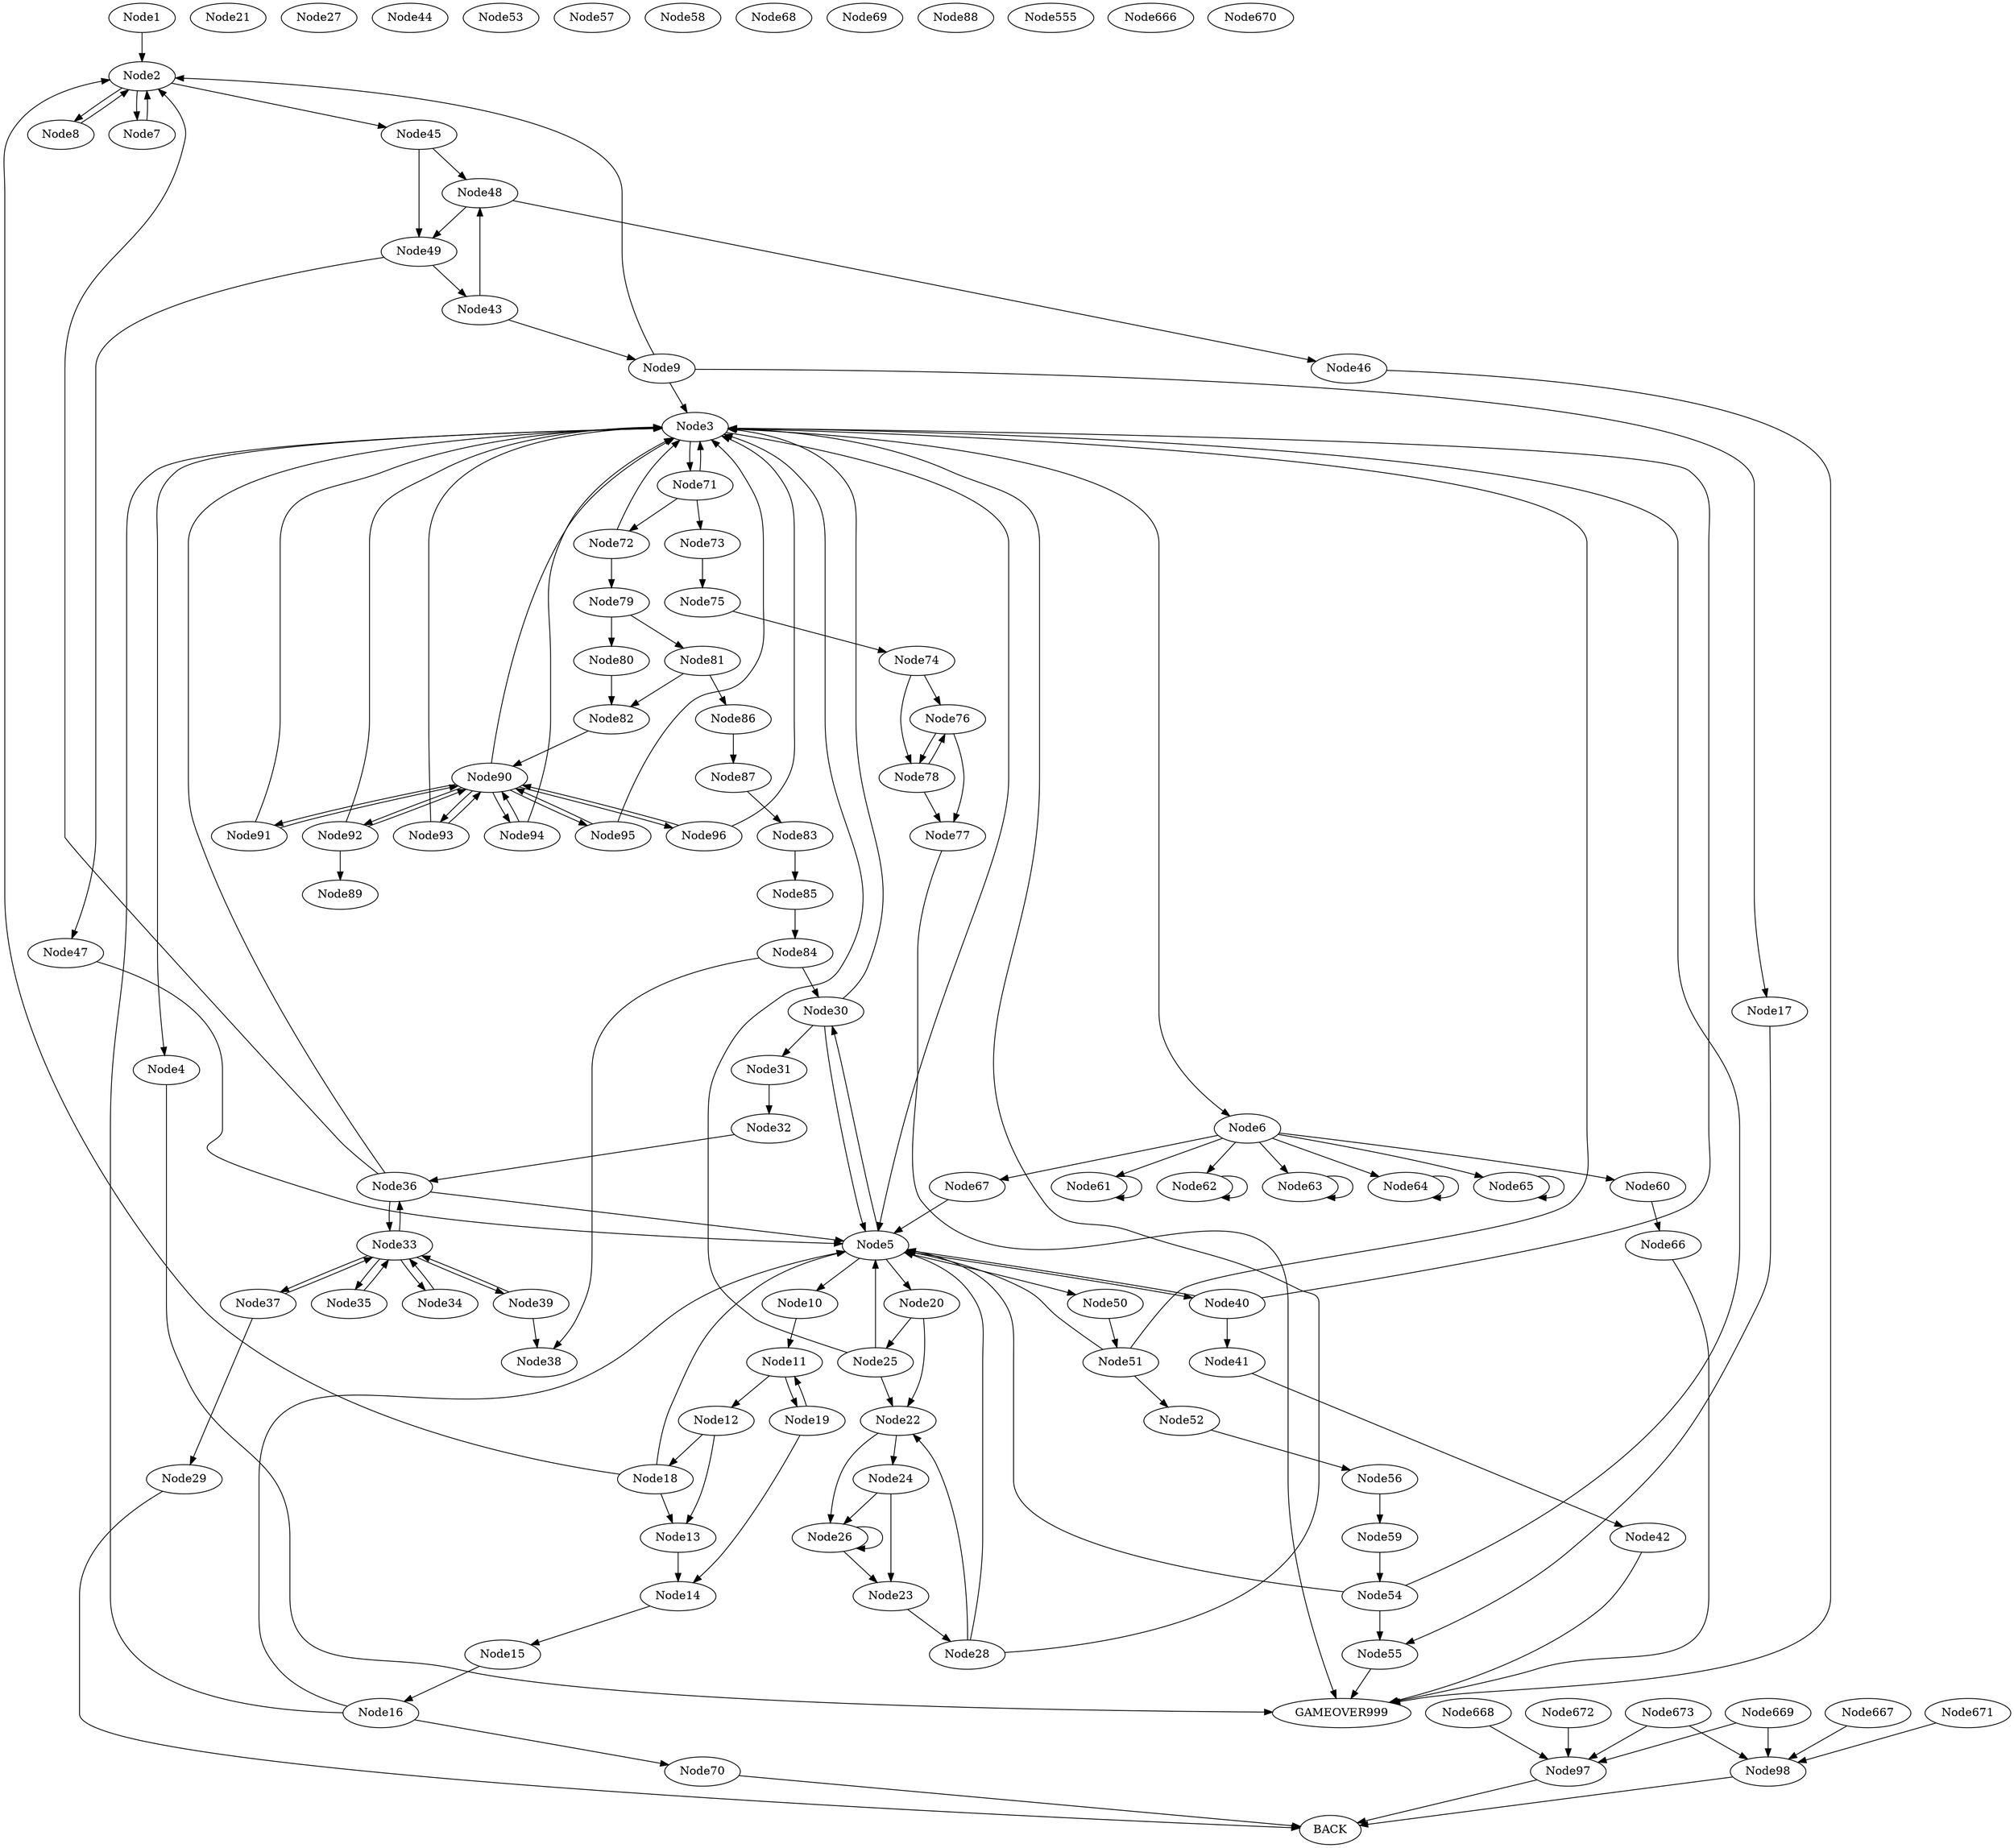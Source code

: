 digraph G {
    Node1 -> {Node2 }
    Node2 -> {Node45  Node8   Node7  }
    Node3 -> {Node71  Node6   Node5   Node4  }
    Node4 -> { GAMEOVER999  }
    Node5 -> {Node10  Node20   Node30   Node40   Node50  }
    Node6 -> {Node60  Node61   Node62   Node63   Node64   Node65   Node67  }
    Node7 -> {Node2 }
    Node8 -> {Node2 }
    Node9 -> {Node2  Node17   Node3  }
    Node10 -> {Node11 }
    Node11 -> {Node19  Node12  }
    Node12 -> {Node18  Node13  }
    Node13 -> {Node14 }
    Node14 -> {Node15 }
    Node15 -> {Node16 }
    Node16 -> {Node70  Node5   Node3  }
    Node17 -> {Node55 }
    Node18 -> {Node13  Node5   Node2  }
    Node19 -> {Node14  Node11  }
    Node20 -> {Node25  Node22  }
    Node21 -> {}
    Node22 -> {Node24  Node26  }
    Node23 -> {Node28 }
    Node24 -> {Node26  Node23  }
    Node25 -> {Node22  Node5   Node3  }
    Node26 -> {Node26  Node23  }
    Node27 -> {}
    Node28 -> {Node22  Node5   Node3  }
    Node29 -> {BACK}
    Node30 -> {Node31  Node3   Node5  }
    Node31 -> {Node32 }
    Node32 -> {Node36 }
    Node33 -> {Node34  Node37   Node39   Node35   Node36  }
    Node34 -> {Node33 }
    Node35 -> {Node33 }
    Node36 -> {Node2  Node5   Node3   Node33  }
    Node37 -> {Node29  Node33  }
    Node38 -> {}
    Node39 -> {Node33  Node38  }
    Node40 -> {Node41  Node3   Node5  }
    Node41 -> {Node42 }
    Node42 -> { GAMEOVER999  }
    Node43 -> {Node48  Node9  }
    Node44 -> {}
    Node45 -> {Node48  Node49  }
    Node46 -> {GAMEOVER999}
    Node47 -> {Node5 }
    Node48 -> {Node46  Node49  }
    Node49 -> {Node43  Node47  }
    Node50 -> {Node51 }
    Node51 -> {Node52  Node3   Node5  }
    Node52 -> {Node56 }
    Node53 -> {}
    Node54 -> {Node55  Node3   Node5  }
    Node55 -> { GAMEOVER999}
    Node56 -> {Node59 }
    Node57 -> {}
    Node58 -> {}
    Node59 -> {Node54 }
    Node60 -> {Node66 }
    Node61 -> {Node61 }
    Node62 -> {Node62 }
    Node63 -> {Node63 }
    Node64 -> {Node64 }
    Node65 -> {Node65 }
    Node66 -> { GAMEOVER999}
    Node67 -> {Node5 }
    Node68 -> {}
    Node69 -> {}
    Node70 -> {BACK}
    Node71 -> {Node72  Node73   Node3  }
    Node72 -> {Node79  Node3  }
    Node73 -> {Node75 }
    Node74 -> {Node76  Node78  }
    Node75 -> {Node74 }
    Node76 -> {Node78  Node77  }
    Node77 -> { GAMEOVER999}
    Node78 -> {Node76  Node77  }
    Node79 -> {Node80  Node81  }
    Node80 -> {Node82 }
    Node81 -> {Node86  Node82  }
    Node82 -> {Node90 }
    Node83 -> {Node85 }
    Node84 -> {Node30  Node38  }
    Node85 -> {Node84 }
    Node86 -> {Node87 }
    Node87 -> {Node83 }
    Node88 -> {}
    Node89 -> {}
    Node90 -> {Node91  Node92   Node93   Node94   Node95   Node96   Node3  }
    Node91 -> {Node90  Node3  }
    Node92 -> {Node90  Node3   Node89  }
    Node93 -> {Node90  Node3  }
    Node94 -> {Node90  Node3  }
    Node95 -> {Node90  Node3  }
    Node96 -> {Node90  Node3  }
    Node97 -> {BACK}
    Node98 -> {BACK}
    Node555 -> {}
    Node666 -> {}
    Node667 -> {Node98 }
    Node668 -> {Node97 }
    Node669 -> {Node98  Node97  }
    Node670 -> {}
    Node671 -> {Node98 }
    Node672 -> {Node97 }
    Node673 -> {Node98  Node97  }
    GAMEOVER999 -> {}
}
